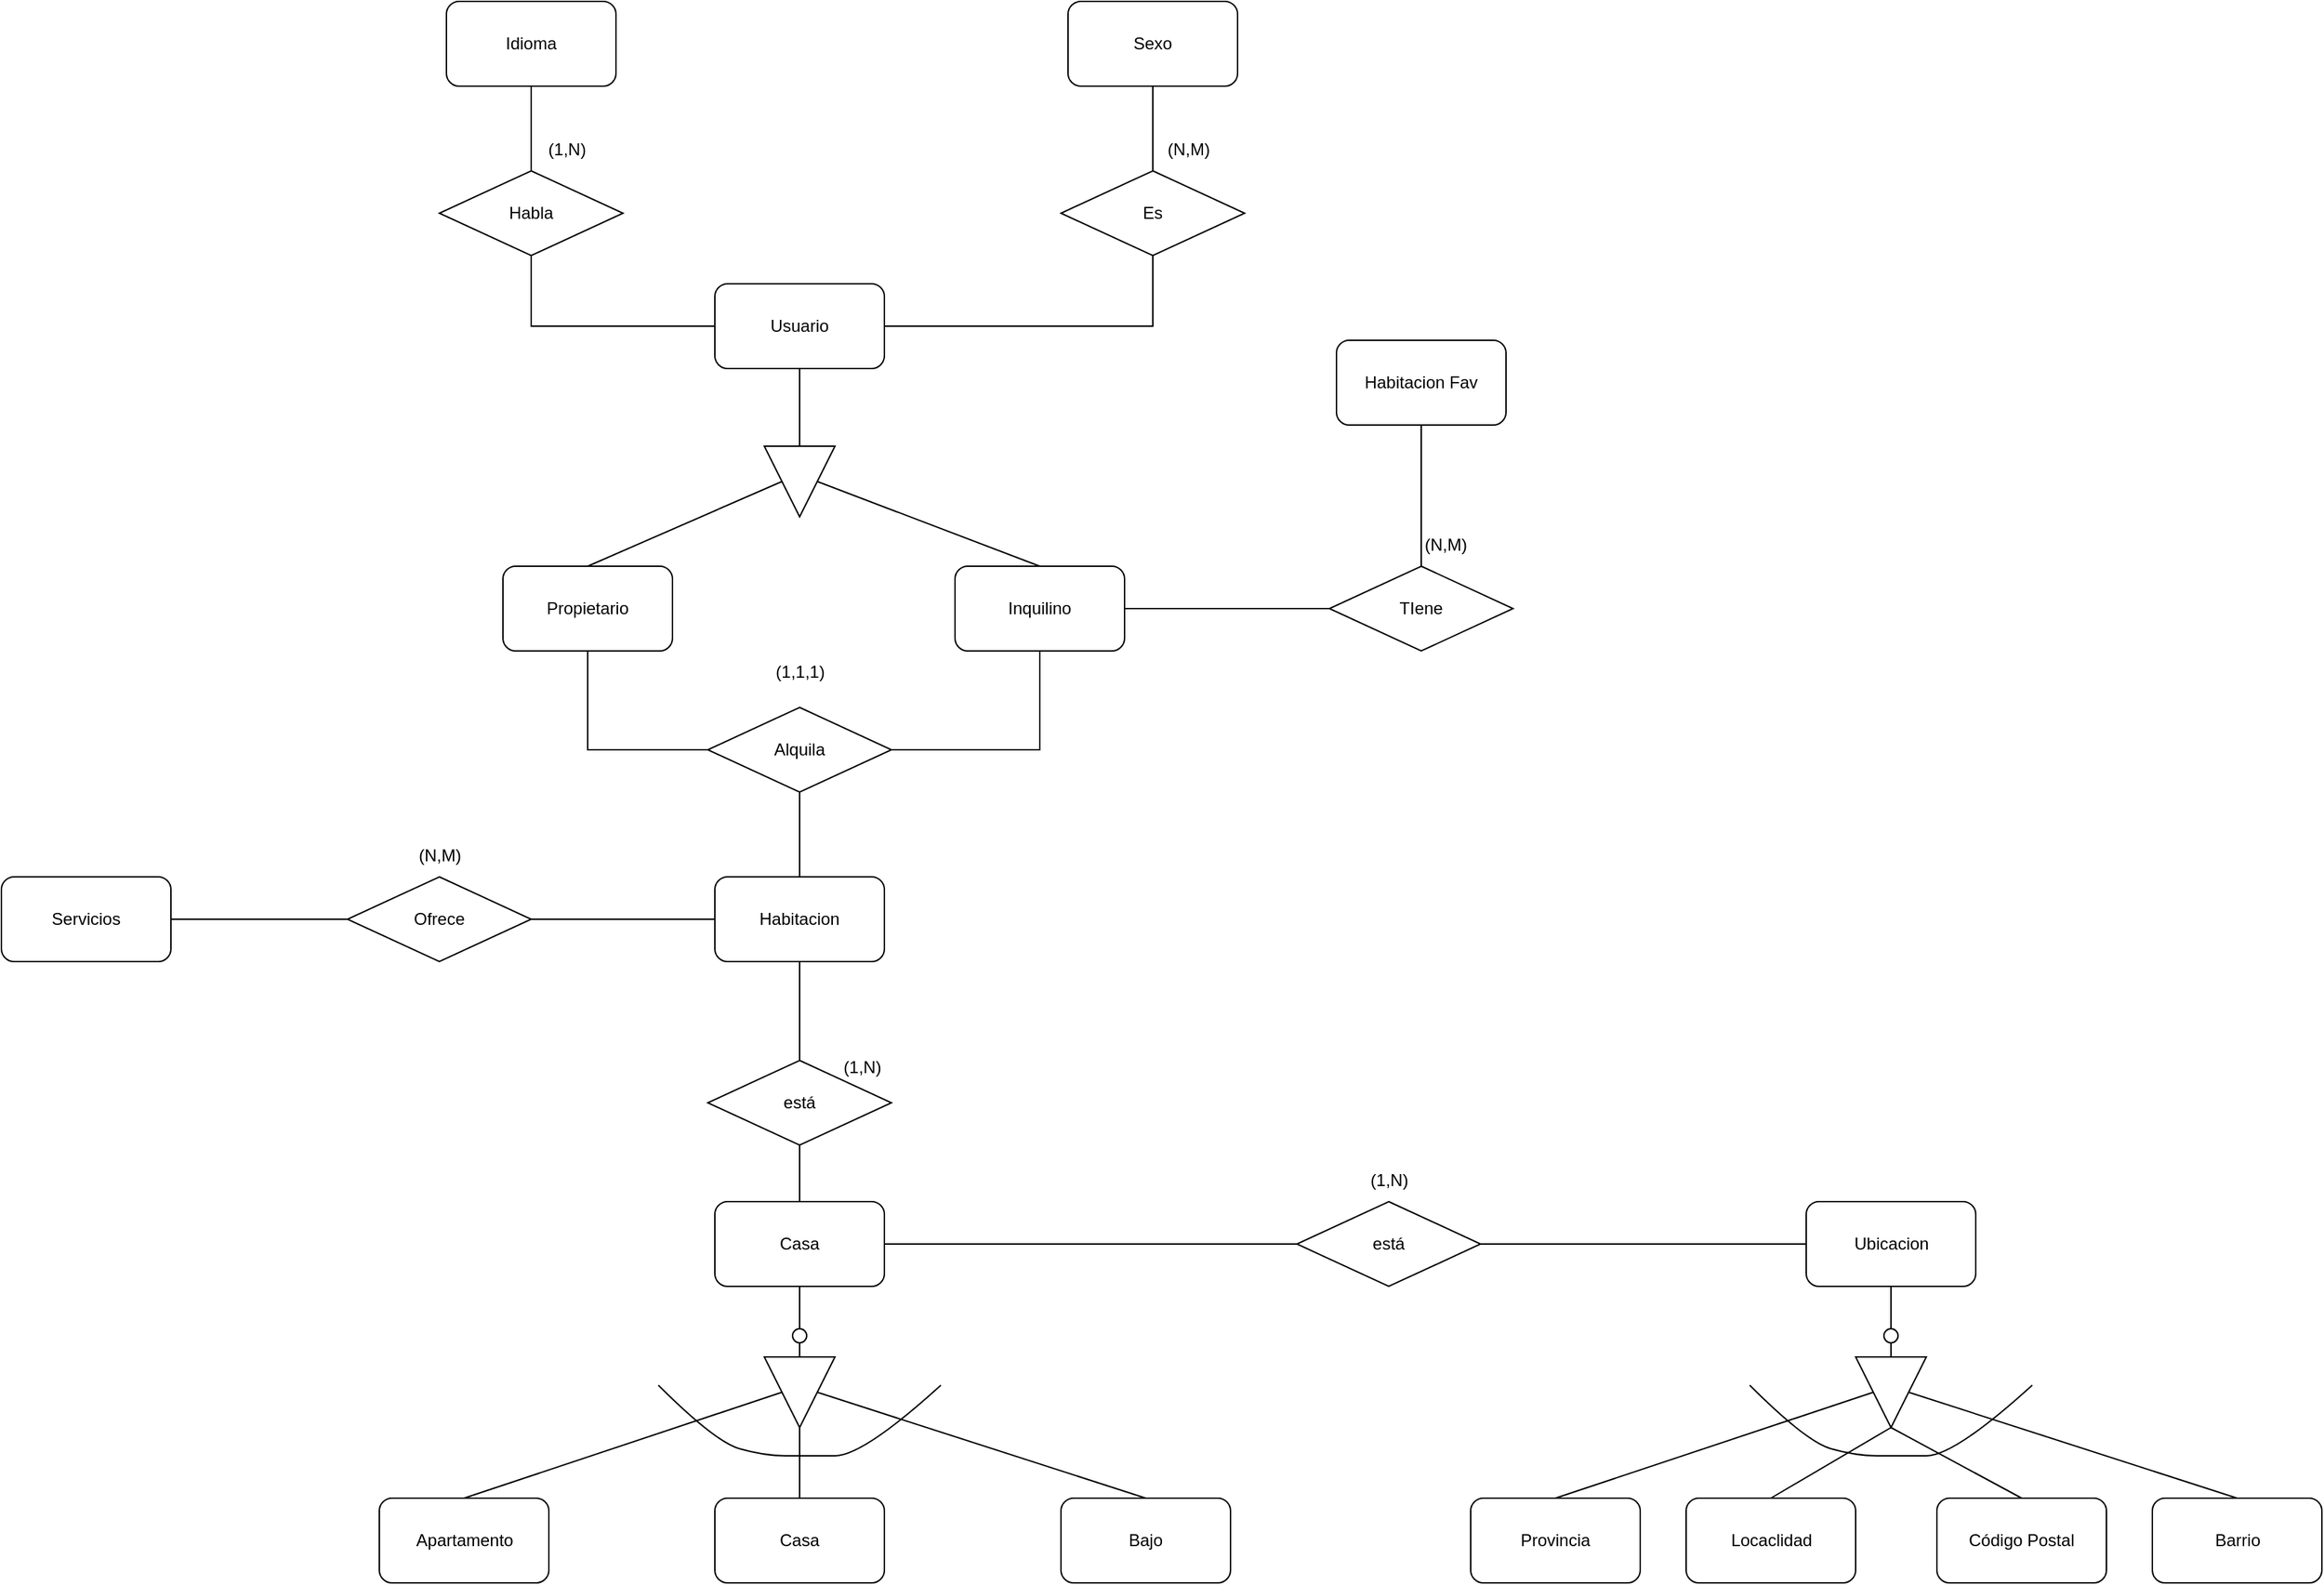 <mxfile version="20.7.2" type="github">
  <diagram id="J2GXFOYjXk2J2oIvpyIB" name="Página-1">
    <mxGraphModel dx="4560" dy="1397" grid="1" gridSize="10" guides="1" tooltips="1" connect="1" arrows="1" fold="1" page="1" pageScale="1" pageWidth="827" pageHeight="1169" math="0" shadow="0">
      <root>
        <mxCell id="0" />
        <mxCell id="1" parent="0" />
        <mxCell id="_GXC5Yq0P-tagLndNN0D-5" style="edgeStyle=orthogonalEdgeStyle;rounded=0;orthogonalLoop=1;jettySize=auto;html=1;exitX=0.5;exitY=1;exitDx=0;exitDy=0;entryX=0;entryY=0.5;entryDx=0;entryDy=0;endArrow=none;endFill=0;" edge="1" parent="1" source="_GXC5Yq0P-tagLndNN0D-1" target="_GXC5Yq0P-tagLndNN0D-4">
          <mxGeometry relative="1" as="geometry" />
        </mxCell>
        <mxCell id="_GXC5Yq0P-tagLndNN0D-1" value="Usuario" style="rounded=1;whiteSpace=wrap;html=1;" vertex="1" parent="1">
          <mxGeometry x="335" y="220" width="120" height="60" as="geometry" />
        </mxCell>
        <mxCell id="_GXC5Yq0P-tagLndNN0D-10" style="edgeStyle=orthogonalEdgeStyle;rounded=0;orthogonalLoop=1;jettySize=auto;html=1;exitX=0.5;exitY=1;exitDx=0;exitDy=0;entryX=0;entryY=0.5;entryDx=0;entryDy=0;endArrow=none;endFill=0;" edge="1" parent="1" source="_GXC5Yq0P-tagLndNN0D-2" target="_GXC5Yq0P-tagLndNN0D-8">
          <mxGeometry relative="1" as="geometry" />
        </mxCell>
        <mxCell id="_GXC5Yq0P-tagLndNN0D-2" value="Propietario" style="rounded=1;whiteSpace=wrap;html=1;" vertex="1" parent="1">
          <mxGeometry x="185" y="420" width="120" height="60" as="geometry" />
        </mxCell>
        <mxCell id="_GXC5Yq0P-tagLndNN0D-11" style="edgeStyle=orthogonalEdgeStyle;rounded=0;orthogonalLoop=1;jettySize=auto;html=1;exitX=0.5;exitY=1;exitDx=0;exitDy=0;entryX=1;entryY=0.5;entryDx=0;entryDy=0;endArrow=none;endFill=0;" edge="1" parent="1" source="_GXC5Yq0P-tagLndNN0D-3" target="_GXC5Yq0P-tagLndNN0D-8">
          <mxGeometry relative="1" as="geometry" />
        </mxCell>
        <mxCell id="_GXC5Yq0P-tagLndNN0D-26" style="edgeStyle=orthogonalEdgeStyle;rounded=0;orthogonalLoop=1;jettySize=auto;html=1;entryX=0;entryY=0.5;entryDx=0;entryDy=0;endArrow=none;endFill=0;" edge="1" parent="1" source="_GXC5Yq0P-tagLndNN0D-3" target="_GXC5Yq0P-tagLndNN0D-24">
          <mxGeometry relative="1" as="geometry" />
        </mxCell>
        <mxCell id="_GXC5Yq0P-tagLndNN0D-3" value="Inquilino" style="rounded=1;whiteSpace=wrap;html=1;" vertex="1" parent="1">
          <mxGeometry x="505" y="420" width="120" height="60" as="geometry" />
        </mxCell>
        <mxCell id="_GXC5Yq0P-tagLndNN0D-6" style="rounded=0;orthogonalLoop=1;jettySize=auto;html=1;exitX=0.5;exitY=1;exitDx=0;exitDy=0;entryX=0.5;entryY=0;entryDx=0;entryDy=0;endArrow=none;endFill=0;" edge="1" parent="1" source="_GXC5Yq0P-tagLndNN0D-4" target="_GXC5Yq0P-tagLndNN0D-2">
          <mxGeometry relative="1" as="geometry" />
        </mxCell>
        <mxCell id="_GXC5Yq0P-tagLndNN0D-7" style="edgeStyle=none;rounded=0;orthogonalLoop=1;jettySize=auto;html=1;exitX=0.5;exitY=0;exitDx=0;exitDy=0;entryX=0.5;entryY=0;entryDx=0;entryDy=0;endArrow=none;endFill=0;" edge="1" parent="1" source="_GXC5Yq0P-tagLndNN0D-4" target="_GXC5Yq0P-tagLndNN0D-3">
          <mxGeometry relative="1" as="geometry" />
        </mxCell>
        <mxCell id="_GXC5Yq0P-tagLndNN0D-4" value="" style="triangle;whiteSpace=wrap;html=1;rotation=90;" vertex="1" parent="1">
          <mxGeometry x="370" y="335" width="50" height="50" as="geometry" />
        </mxCell>
        <mxCell id="_GXC5Yq0P-tagLndNN0D-12" style="edgeStyle=orthogonalEdgeStyle;rounded=0;orthogonalLoop=1;jettySize=auto;html=1;entryX=0.5;entryY=0;entryDx=0;entryDy=0;endArrow=none;endFill=0;" edge="1" parent="1" source="_GXC5Yq0P-tagLndNN0D-8" target="_GXC5Yq0P-tagLndNN0D-9">
          <mxGeometry relative="1" as="geometry" />
        </mxCell>
        <mxCell id="_GXC5Yq0P-tagLndNN0D-8" value="Alquila" style="rhombus;whiteSpace=wrap;html=1;" vertex="1" parent="1">
          <mxGeometry x="330" y="520" width="130" height="60" as="geometry" />
        </mxCell>
        <mxCell id="_GXC5Yq0P-tagLndNN0D-9" value="Habitacion" style="rounded=1;whiteSpace=wrap;html=1;" vertex="1" parent="1">
          <mxGeometry x="335" y="640" width="120" height="60" as="geometry" />
        </mxCell>
        <mxCell id="_GXC5Yq0P-tagLndNN0D-13" value="(1,1,1)" style="text;html=1;align=center;verticalAlign=middle;resizable=0;points=[];autosize=1;strokeColor=none;fillColor=none;" vertex="1" parent="1">
          <mxGeometry x="365" y="480" width="60" height="30" as="geometry" />
        </mxCell>
        <mxCell id="_GXC5Yq0P-tagLndNN0D-20" style="edgeStyle=orthogonalEdgeStyle;rounded=0;orthogonalLoop=1;jettySize=auto;html=1;exitX=0.5;exitY=1;exitDx=0;exitDy=0;entryX=0.5;entryY=0;entryDx=0;entryDy=0;endArrow=none;endFill=0;" edge="1" parent="1" source="_GXC5Yq0P-tagLndNN0D-14" target="_GXC5Yq0P-tagLndNN0D-19">
          <mxGeometry relative="1" as="geometry" />
        </mxCell>
        <mxCell id="_GXC5Yq0P-tagLndNN0D-14" value="Sexo" style="rounded=1;whiteSpace=wrap;html=1;" vertex="1" parent="1">
          <mxGeometry x="585" y="20" width="120" height="60" as="geometry" />
        </mxCell>
        <mxCell id="_GXC5Yq0P-tagLndNN0D-17" style="edgeStyle=orthogonalEdgeStyle;rounded=0;orthogonalLoop=1;jettySize=auto;html=1;entryX=0.5;entryY=0;entryDx=0;entryDy=0;endArrow=none;endFill=0;" edge="1" parent="1" source="_GXC5Yq0P-tagLndNN0D-15" target="_GXC5Yq0P-tagLndNN0D-16">
          <mxGeometry relative="1" as="geometry" />
        </mxCell>
        <mxCell id="_GXC5Yq0P-tagLndNN0D-15" value="Idioma" style="rounded=1;whiteSpace=wrap;html=1;" vertex="1" parent="1">
          <mxGeometry x="145" y="20" width="120" height="60" as="geometry" />
        </mxCell>
        <mxCell id="_GXC5Yq0P-tagLndNN0D-18" style="edgeStyle=orthogonalEdgeStyle;rounded=0;orthogonalLoop=1;jettySize=auto;html=1;exitX=0.5;exitY=1;exitDx=0;exitDy=0;entryX=0;entryY=0.5;entryDx=0;entryDy=0;endArrow=none;endFill=0;" edge="1" parent="1" source="_GXC5Yq0P-tagLndNN0D-16" target="_GXC5Yq0P-tagLndNN0D-1">
          <mxGeometry relative="1" as="geometry" />
        </mxCell>
        <mxCell id="_GXC5Yq0P-tagLndNN0D-16" value="Habla" style="rhombus;whiteSpace=wrap;html=1;" vertex="1" parent="1">
          <mxGeometry x="140" y="140" width="130" height="60" as="geometry" />
        </mxCell>
        <mxCell id="_GXC5Yq0P-tagLndNN0D-21" style="edgeStyle=orthogonalEdgeStyle;rounded=0;orthogonalLoop=1;jettySize=auto;html=1;exitX=0.5;exitY=1;exitDx=0;exitDy=0;entryX=1;entryY=0.5;entryDx=0;entryDy=0;endArrow=none;endFill=0;" edge="1" parent="1" source="_GXC5Yq0P-tagLndNN0D-19" target="_GXC5Yq0P-tagLndNN0D-1">
          <mxGeometry relative="1" as="geometry" />
        </mxCell>
        <mxCell id="_GXC5Yq0P-tagLndNN0D-19" value="Es" style="rhombus;whiteSpace=wrap;html=1;" vertex="1" parent="1">
          <mxGeometry x="580" y="140" width="130" height="60" as="geometry" />
        </mxCell>
        <mxCell id="_GXC5Yq0P-tagLndNN0D-22" value="(1,N)" style="text;html=1;align=center;verticalAlign=middle;resizable=0;points=[];autosize=1;strokeColor=none;fillColor=none;" vertex="1" parent="1">
          <mxGeometry x="205" y="110" width="50" height="30" as="geometry" />
        </mxCell>
        <mxCell id="_GXC5Yq0P-tagLndNN0D-23" value="(N,M)" style="text;html=1;align=center;verticalAlign=middle;resizable=0;points=[];autosize=1;strokeColor=none;fillColor=none;" vertex="1" parent="1">
          <mxGeometry x="645" y="110" width="50" height="30" as="geometry" />
        </mxCell>
        <mxCell id="_GXC5Yq0P-tagLndNN0D-28" style="edgeStyle=orthogonalEdgeStyle;rounded=0;orthogonalLoop=1;jettySize=auto;html=1;exitX=0.5;exitY=0;exitDx=0;exitDy=0;entryX=0.5;entryY=1;entryDx=0;entryDy=0;endArrow=none;endFill=0;" edge="1" parent="1" source="_GXC5Yq0P-tagLndNN0D-24" target="_GXC5Yq0P-tagLndNN0D-27">
          <mxGeometry relative="1" as="geometry" />
        </mxCell>
        <mxCell id="_GXC5Yq0P-tagLndNN0D-24" value="TIene" style="rhombus;whiteSpace=wrap;html=1;" vertex="1" parent="1">
          <mxGeometry x="770" y="420" width="130" height="60" as="geometry" />
        </mxCell>
        <mxCell id="_GXC5Yq0P-tagLndNN0D-27" value="Habitacion Fav" style="rounded=1;whiteSpace=wrap;html=1;" vertex="1" parent="1">
          <mxGeometry x="775" y="260" width="120" height="60" as="geometry" />
        </mxCell>
        <mxCell id="_GXC5Yq0P-tagLndNN0D-29" value="(N,M)" style="text;html=1;align=center;verticalAlign=middle;resizable=0;points=[];autosize=1;strokeColor=none;fillColor=none;" vertex="1" parent="1">
          <mxGeometry x="827" y="390" width="50" height="30" as="geometry" />
        </mxCell>
        <mxCell id="_GXC5Yq0P-tagLndNN0D-31" style="edgeStyle=orthogonalEdgeStyle;rounded=0;orthogonalLoop=1;jettySize=auto;html=1;entryX=0;entryY=0.5;entryDx=0;entryDy=0;endArrow=none;endFill=0;" edge="1" parent="1" source="_GXC5Yq0P-tagLndNN0D-30" target="_GXC5Yq0P-tagLndNN0D-9">
          <mxGeometry relative="1" as="geometry" />
        </mxCell>
        <mxCell id="_GXC5Yq0P-tagLndNN0D-30" value="Ofrece" style="rhombus;whiteSpace=wrap;html=1;" vertex="1" parent="1">
          <mxGeometry x="75" y="640" width="130" height="60" as="geometry" />
        </mxCell>
        <mxCell id="_GXC5Yq0P-tagLndNN0D-33" style="edgeStyle=orthogonalEdgeStyle;rounded=0;orthogonalLoop=1;jettySize=auto;html=1;entryX=0;entryY=0.5;entryDx=0;entryDy=0;endArrow=none;endFill=0;" edge="1" parent="1" source="_GXC5Yq0P-tagLndNN0D-32" target="_GXC5Yq0P-tagLndNN0D-30">
          <mxGeometry relative="1" as="geometry" />
        </mxCell>
        <mxCell id="_GXC5Yq0P-tagLndNN0D-32" value="Servicios" style="rounded=1;whiteSpace=wrap;html=1;" vertex="1" parent="1">
          <mxGeometry x="-170" y="640" width="120" height="60" as="geometry" />
        </mxCell>
        <mxCell id="_GXC5Yq0P-tagLndNN0D-34" value="(N,M)" style="text;html=1;align=center;verticalAlign=middle;resizable=0;points=[];autosize=1;strokeColor=none;fillColor=none;" vertex="1" parent="1">
          <mxGeometry x="115" y="610" width="50" height="30" as="geometry" />
        </mxCell>
        <mxCell id="_GXC5Yq0P-tagLndNN0D-36" style="edgeStyle=orthogonalEdgeStyle;rounded=0;orthogonalLoop=1;jettySize=auto;html=1;entryX=0.5;entryY=1;entryDx=0;entryDy=0;endArrow=none;endFill=0;" edge="1" parent="1" source="_GXC5Yq0P-tagLndNN0D-35" target="_GXC5Yq0P-tagLndNN0D-9">
          <mxGeometry relative="1" as="geometry" />
        </mxCell>
        <mxCell id="_GXC5Yq0P-tagLndNN0D-56" style="edgeStyle=none;rounded=0;orthogonalLoop=1;jettySize=auto;html=1;exitX=0.5;exitY=1;exitDx=0;exitDy=0;entryX=0.5;entryY=0;entryDx=0;entryDy=0;endArrow=none;endFill=0;" edge="1" parent="1" source="_GXC5Yq0P-tagLndNN0D-35" target="_GXC5Yq0P-tagLndNN0D-44">
          <mxGeometry relative="1" as="geometry" />
        </mxCell>
        <mxCell id="_GXC5Yq0P-tagLndNN0D-35" value="está" style="rhombus;whiteSpace=wrap;html=1;" vertex="1" parent="1">
          <mxGeometry x="330" y="770" width="130" height="60" as="geometry" />
        </mxCell>
        <mxCell id="_GXC5Yq0P-tagLndNN0D-37" value="Apartamento" style="rounded=1;whiteSpace=wrap;html=1;" vertex="1" parent="1">
          <mxGeometry x="97.5" y="1080" width="120" height="60" as="geometry" />
        </mxCell>
        <mxCell id="_GXC5Yq0P-tagLndNN0D-38" value="Bajo" style="rounded=1;whiteSpace=wrap;html=1;" vertex="1" parent="1">
          <mxGeometry x="580" y="1080" width="120" height="60" as="geometry" />
        </mxCell>
        <mxCell id="_GXC5Yq0P-tagLndNN0D-39" value="Casa" style="rounded=1;whiteSpace=wrap;html=1;" vertex="1" parent="1">
          <mxGeometry x="335" y="1080" width="120" height="60" as="geometry" />
        </mxCell>
        <mxCell id="_GXC5Yq0P-tagLndNN0D-51" style="edgeStyle=none;rounded=0;orthogonalLoop=1;jettySize=auto;html=1;exitX=0.5;exitY=1;exitDx=0;exitDy=0;entryX=0.5;entryY=0;entryDx=0;entryDy=0;endArrow=none;endFill=0;" edge="1" parent="1" source="_GXC5Yq0P-tagLndNN0D-44" target="_GXC5Yq0P-tagLndNN0D-45">
          <mxGeometry relative="1" as="geometry" />
        </mxCell>
        <mxCell id="_GXC5Yq0P-tagLndNN0D-44" value="Casa" style="rounded=1;whiteSpace=wrap;html=1;" vertex="1" parent="1">
          <mxGeometry x="335" y="870" width="120" height="60" as="geometry" />
        </mxCell>
        <mxCell id="_GXC5Yq0P-tagLndNN0D-52" style="edgeStyle=none;rounded=0;orthogonalLoop=1;jettySize=auto;html=1;exitX=0.5;exitY=1;exitDx=0;exitDy=0;entryX=0;entryY=0.5;entryDx=0;entryDy=0;endArrow=none;endFill=0;" edge="1" parent="1" source="_GXC5Yq0P-tagLndNN0D-45" target="_GXC5Yq0P-tagLndNN0D-47">
          <mxGeometry relative="1" as="geometry" />
        </mxCell>
        <mxCell id="_GXC5Yq0P-tagLndNN0D-45" value="" style="ellipse;whiteSpace=wrap;html=1;aspect=fixed;" vertex="1" parent="1">
          <mxGeometry x="390" y="960" width="10" height="10" as="geometry" />
        </mxCell>
        <mxCell id="_GXC5Yq0P-tagLndNN0D-48" style="rounded=0;orthogonalLoop=1;jettySize=auto;html=1;exitX=0.5;exitY=1;exitDx=0;exitDy=0;entryX=0.5;entryY=0;entryDx=0;entryDy=0;endArrow=none;endFill=0;" edge="1" parent="1" source="_GXC5Yq0P-tagLndNN0D-47" target="_GXC5Yq0P-tagLndNN0D-37">
          <mxGeometry relative="1" as="geometry" />
        </mxCell>
        <mxCell id="_GXC5Yq0P-tagLndNN0D-49" style="edgeStyle=none;rounded=0;orthogonalLoop=1;jettySize=auto;html=1;exitX=1;exitY=0.5;exitDx=0;exitDy=0;entryX=0.5;entryY=0;entryDx=0;entryDy=0;endArrow=none;endFill=0;" edge="1" parent="1" source="_GXC5Yq0P-tagLndNN0D-47" target="_GXC5Yq0P-tagLndNN0D-39">
          <mxGeometry relative="1" as="geometry" />
        </mxCell>
        <mxCell id="_GXC5Yq0P-tagLndNN0D-50" style="edgeStyle=none;rounded=0;orthogonalLoop=1;jettySize=auto;html=1;exitX=0.5;exitY=0;exitDx=0;exitDy=0;entryX=0.5;entryY=0;entryDx=0;entryDy=0;endArrow=none;endFill=0;" edge="1" parent="1" source="_GXC5Yq0P-tagLndNN0D-47" target="_GXC5Yq0P-tagLndNN0D-38">
          <mxGeometry relative="1" as="geometry" />
        </mxCell>
        <mxCell id="_GXC5Yq0P-tagLndNN0D-47" value="" style="triangle;whiteSpace=wrap;html=1;rotation=90;" vertex="1" parent="1">
          <mxGeometry x="370" y="980" width="50" height="50" as="geometry" />
        </mxCell>
        <mxCell id="_GXC5Yq0P-tagLndNN0D-55" value="" style="curved=1;endArrow=none;html=1;rounded=0;endFill=0;" edge="1" parent="1">
          <mxGeometry width="50" height="50" relative="1" as="geometry">
            <mxPoint x="295" y="1000" as="sourcePoint" />
            <mxPoint x="495" y="1000" as="targetPoint" />
            <Array as="points">
              <mxPoint x="335" y="1040" />
              <mxPoint x="370" y="1050" />
              <mxPoint x="400" y="1050" />
              <mxPoint x="440" y="1050" />
            </Array>
          </mxGeometry>
        </mxCell>
        <mxCell id="_GXC5Yq0P-tagLndNN0D-57" value="(1,N)" style="text;html=1;align=center;verticalAlign=middle;resizable=0;points=[];autosize=1;strokeColor=none;fillColor=none;" vertex="1" parent="1">
          <mxGeometry x="414" y="760" width="50" height="30" as="geometry" />
        </mxCell>
        <mxCell id="_GXC5Yq0P-tagLndNN0D-58" value="Provincia" style="rounded=1;whiteSpace=wrap;html=1;" vertex="1" parent="1">
          <mxGeometry x="870" y="1080" width="120" height="60" as="geometry" />
        </mxCell>
        <mxCell id="_GXC5Yq0P-tagLndNN0D-59" value="Barrio" style="rounded=1;whiteSpace=wrap;html=1;" vertex="1" parent="1">
          <mxGeometry x="1352.5" y="1080" width="120" height="60" as="geometry" />
        </mxCell>
        <mxCell id="_GXC5Yq0P-tagLndNN0D-60" value="Locaclidad" style="rounded=1;whiteSpace=wrap;html=1;" vertex="1" parent="1">
          <mxGeometry x="1022.5" y="1080" width="120" height="60" as="geometry" />
        </mxCell>
        <mxCell id="_GXC5Yq0P-tagLndNN0D-61" style="edgeStyle=none;rounded=0;orthogonalLoop=1;jettySize=auto;html=1;exitX=0.5;exitY=1;exitDx=0;exitDy=0;entryX=0.5;entryY=0;entryDx=0;entryDy=0;endArrow=none;endFill=0;" edge="1" parent="1" source="_GXC5Yq0P-tagLndNN0D-62" target="_GXC5Yq0P-tagLndNN0D-64">
          <mxGeometry relative="1" as="geometry" />
        </mxCell>
        <mxCell id="_GXC5Yq0P-tagLndNN0D-62" value="Ubicacion" style="rounded=1;whiteSpace=wrap;html=1;" vertex="1" parent="1">
          <mxGeometry x="1107.5" y="870" width="120" height="60" as="geometry" />
        </mxCell>
        <mxCell id="_GXC5Yq0P-tagLndNN0D-63" style="edgeStyle=none;rounded=0;orthogonalLoop=1;jettySize=auto;html=1;exitX=0.5;exitY=1;exitDx=0;exitDy=0;entryX=0;entryY=0.5;entryDx=0;entryDy=0;endArrow=none;endFill=0;" edge="1" parent="1" source="_GXC5Yq0P-tagLndNN0D-64" target="_GXC5Yq0P-tagLndNN0D-68">
          <mxGeometry relative="1" as="geometry" />
        </mxCell>
        <mxCell id="_GXC5Yq0P-tagLndNN0D-64" value="" style="ellipse;whiteSpace=wrap;html=1;aspect=fixed;" vertex="1" parent="1">
          <mxGeometry x="1162.5" y="960" width="10" height="10" as="geometry" />
        </mxCell>
        <mxCell id="_GXC5Yq0P-tagLndNN0D-65" style="rounded=0;orthogonalLoop=1;jettySize=auto;html=1;exitX=0.5;exitY=1;exitDx=0;exitDy=0;entryX=0.5;entryY=0;entryDx=0;entryDy=0;endArrow=none;endFill=0;" edge="1" parent="1" source="_GXC5Yq0P-tagLndNN0D-68" target="_GXC5Yq0P-tagLndNN0D-58">
          <mxGeometry relative="1" as="geometry" />
        </mxCell>
        <mxCell id="_GXC5Yq0P-tagLndNN0D-66" style="edgeStyle=none;rounded=0;orthogonalLoop=1;jettySize=auto;html=1;exitX=1;exitY=0.5;exitDx=0;exitDy=0;entryX=0.5;entryY=0;entryDx=0;entryDy=0;endArrow=none;endFill=0;" edge="1" parent="1" source="_GXC5Yq0P-tagLndNN0D-68" target="_GXC5Yq0P-tagLndNN0D-60">
          <mxGeometry relative="1" as="geometry" />
        </mxCell>
        <mxCell id="_GXC5Yq0P-tagLndNN0D-67" style="edgeStyle=none;rounded=0;orthogonalLoop=1;jettySize=auto;html=1;exitX=0.5;exitY=0;exitDx=0;exitDy=0;entryX=0.5;entryY=0;entryDx=0;entryDy=0;endArrow=none;endFill=0;" edge="1" parent="1" source="_GXC5Yq0P-tagLndNN0D-68" target="_GXC5Yq0P-tagLndNN0D-59">
          <mxGeometry relative="1" as="geometry" />
        </mxCell>
        <mxCell id="_GXC5Yq0P-tagLndNN0D-71" style="edgeStyle=none;rounded=0;orthogonalLoop=1;jettySize=auto;html=1;exitX=1;exitY=0.5;exitDx=0;exitDy=0;entryX=0.5;entryY=0;entryDx=0;entryDy=0;endArrow=none;endFill=0;" edge="1" parent="1" source="_GXC5Yq0P-tagLndNN0D-68" target="_GXC5Yq0P-tagLndNN0D-70">
          <mxGeometry relative="1" as="geometry" />
        </mxCell>
        <mxCell id="_GXC5Yq0P-tagLndNN0D-68" value="" style="triangle;whiteSpace=wrap;html=1;rotation=90;" vertex="1" parent="1">
          <mxGeometry x="1142.5" y="980" width="50" height="50" as="geometry" />
        </mxCell>
        <mxCell id="_GXC5Yq0P-tagLndNN0D-69" value="" style="curved=1;endArrow=none;html=1;rounded=0;endFill=0;" edge="1" parent="1">
          <mxGeometry width="50" height="50" relative="1" as="geometry">
            <mxPoint x="1067.5" y="1000" as="sourcePoint" />
            <mxPoint x="1267.5" y="1000" as="targetPoint" />
            <Array as="points">
              <mxPoint x="1107.5" y="1040" />
              <mxPoint x="1142.5" y="1050" />
              <mxPoint x="1172.5" y="1050" />
              <mxPoint x="1212.5" y="1050" />
            </Array>
          </mxGeometry>
        </mxCell>
        <mxCell id="_GXC5Yq0P-tagLndNN0D-70" value="Código Postal" style="rounded=1;whiteSpace=wrap;html=1;" vertex="1" parent="1">
          <mxGeometry x="1200" y="1080" width="120" height="60" as="geometry" />
        </mxCell>
        <mxCell id="_GXC5Yq0P-tagLndNN0D-73" style="edgeStyle=none;rounded=0;orthogonalLoop=1;jettySize=auto;html=1;entryX=1;entryY=0.5;entryDx=0;entryDy=0;endArrow=none;endFill=0;" edge="1" parent="1" source="_GXC5Yq0P-tagLndNN0D-72" target="_GXC5Yq0P-tagLndNN0D-44">
          <mxGeometry relative="1" as="geometry" />
        </mxCell>
        <mxCell id="_GXC5Yq0P-tagLndNN0D-74" style="edgeStyle=none;rounded=0;orthogonalLoop=1;jettySize=auto;html=1;entryX=0;entryY=0.5;entryDx=0;entryDy=0;endArrow=none;endFill=0;" edge="1" parent="1" source="_GXC5Yq0P-tagLndNN0D-72" target="_GXC5Yq0P-tagLndNN0D-62">
          <mxGeometry relative="1" as="geometry" />
        </mxCell>
        <mxCell id="_GXC5Yq0P-tagLndNN0D-72" value="está" style="rhombus;whiteSpace=wrap;html=1;" vertex="1" parent="1">
          <mxGeometry x="747" y="870" width="130" height="60" as="geometry" />
        </mxCell>
        <mxCell id="_GXC5Yq0P-tagLndNN0D-75" value="(1,N)" style="text;html=1;align=center;verticalAlign=middle;resizable=0;points=[];autosize=1;strokeColor=none;fillColor=none;" vertex="1" parent="1">
          <mxGeometry x="787" y="840" width="50" height="30" as="geometry" />
        </mxCell>
      </root>
    </mxGraphModel>
  </diagram>
</mxfile>
